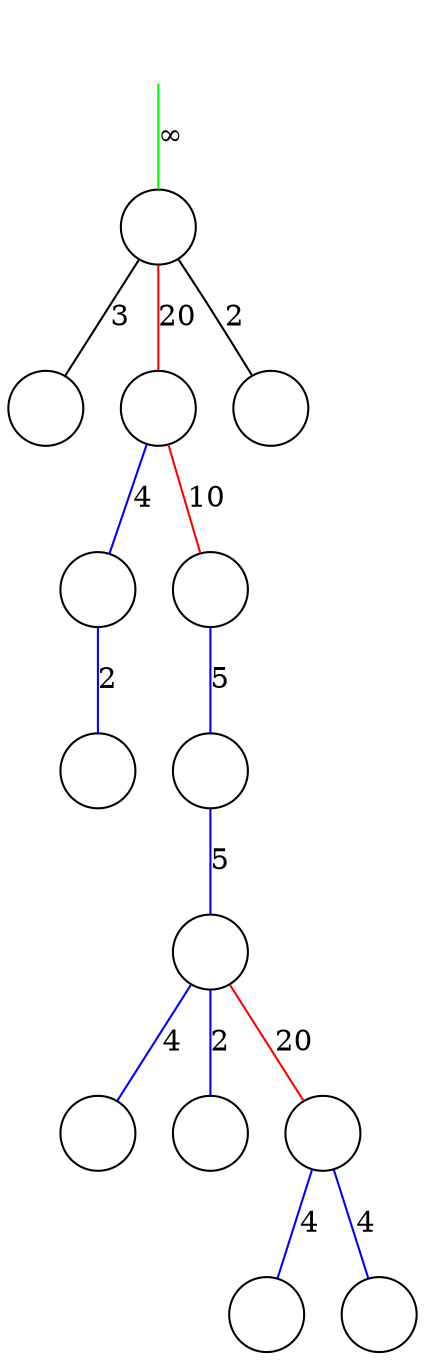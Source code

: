 digraph
{
	node [shape=circle, label=""];
	edge [dir=both, arrowtail=none, arrowhead=none];

	r -> n00 [label="&infin;", color=green];
	n00 -> n10 [label=3];
	n00 -> n11 [label=20, color=red];
	n00 -> n12 [label=2];
	n11 -> n20 [label=4, color=blue];
	n11 -> n21 [label=10, color=red];
	n20 -> n30 [label=2, color=blue];
	n21 -> n31 [label=5, color=blue];
	n31 -> n40 [label=5, color=blue];
	n40 -> n50 [label=4, color=blue];
	n40 -> n51 [label=2, color=blue];
	n40 -> n52 [label=20, color=red];
	n52 -> n60 [label=4, color=blue];
	n52 -> n61 [label=4, color=blue];

	r [style=invisible];
}

